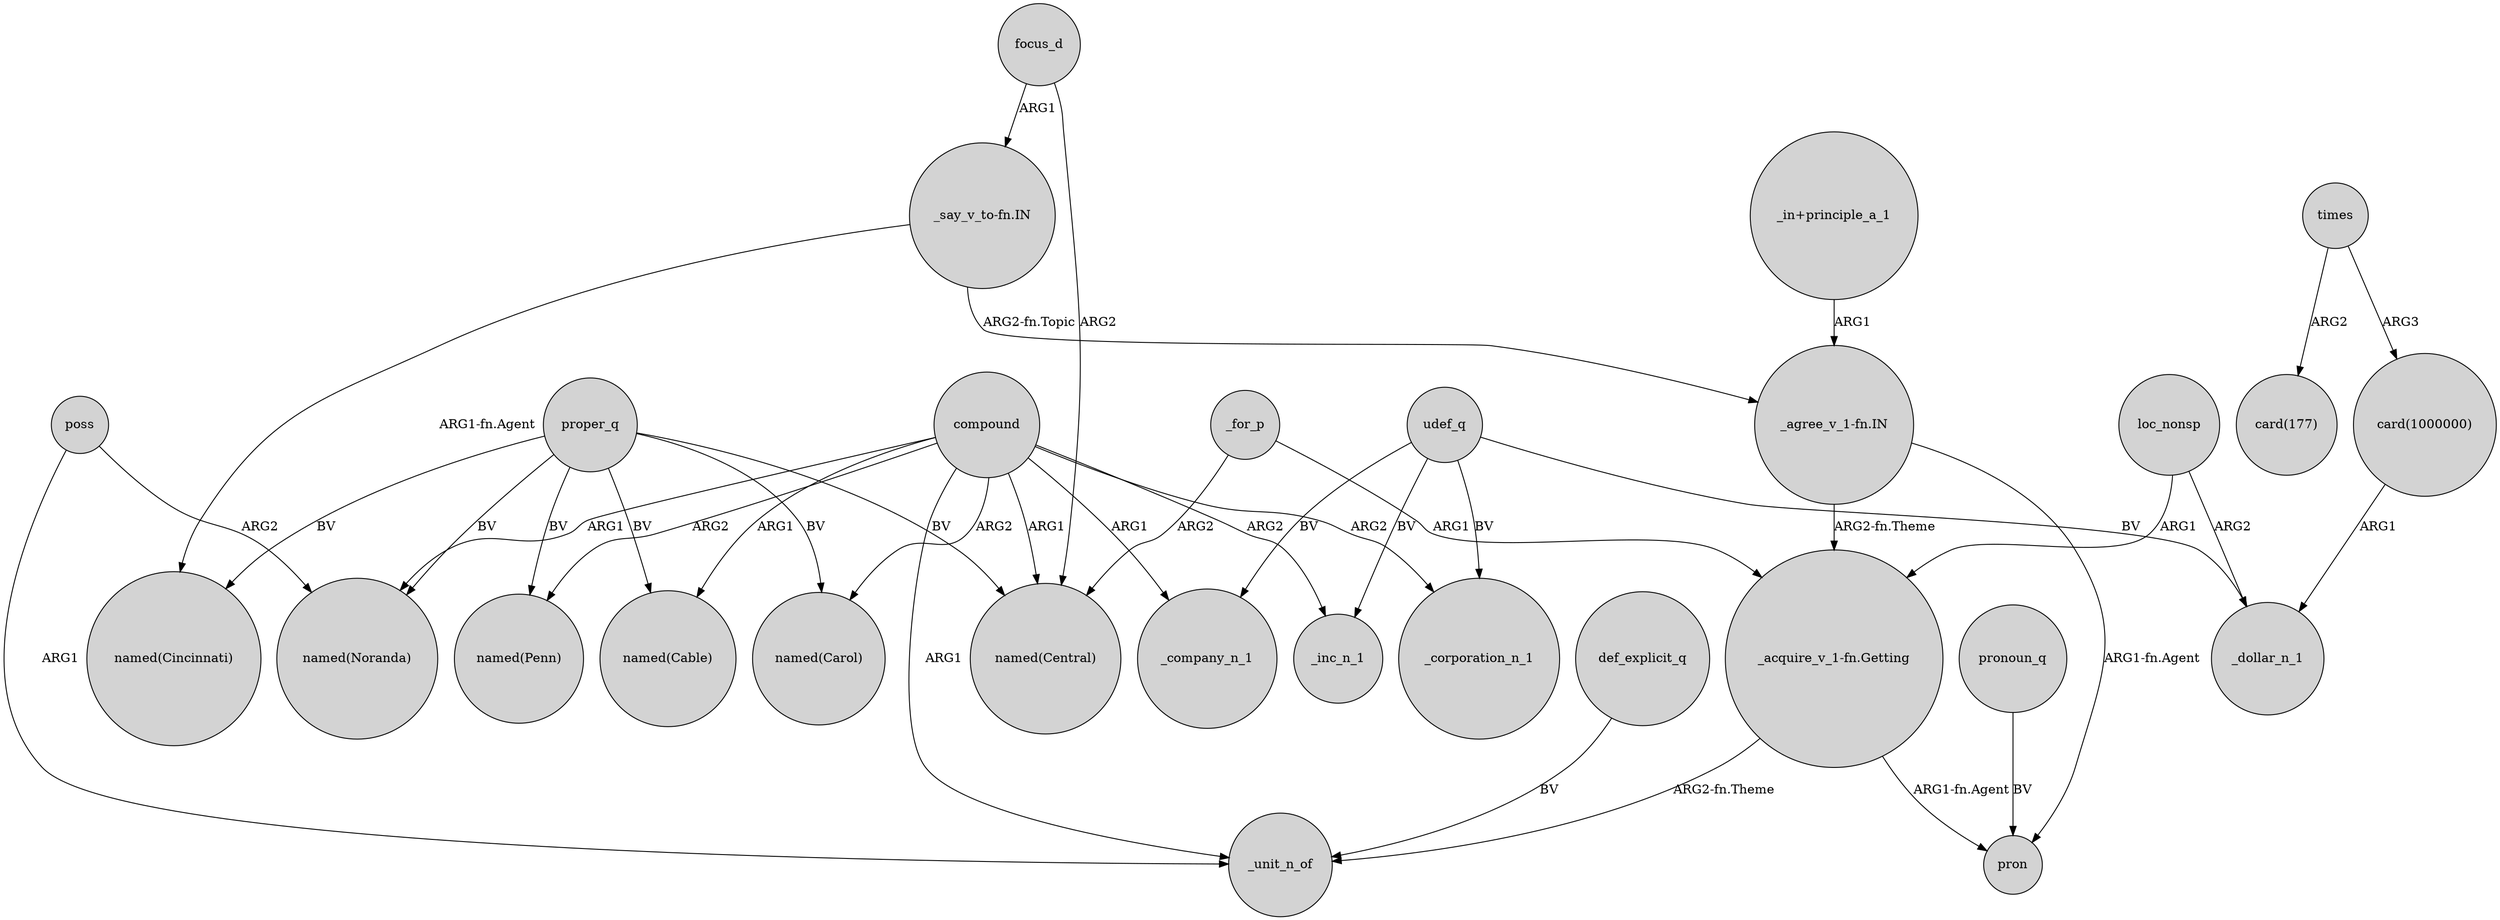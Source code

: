 digraph {
	node [shape=circle style=filled]
	poss -> "named(Noranda)" [label=ARG2]
	"_in+principle_a_1" -> "_agree_v_1-fn.IN" [label=ARG1]
	"card(1000000)" -> _dollar_n_1 [label=ARG1]
	udef_q -> _inc_n_1 [label=BV]
	times -> "card(177)" [label=ARG2]
	compound -> "named(Central)" [label=ARG1]
	def_explicit_q -> _unit_n_of [label=BV]
	compound -> _unit_n_of [label=ARG1]
	compound -> _corporation_n_1 [label=ARG2]
	"_agree_v_1-fn.IN" -> pron [label="ARG1-fn.Agent"]
	compound -> _company_n_1 [label=ARG1]
	compound -> "named(Penn)" [label=ARG2]
	_for_p -> "named(Central)" [label=ARG2]
	loc_nonsp -> _dollar_n_1 [label=ARG2]
	proper_q -> "named(Cincinnati)" [label=BV]
	"_say_v_to-fn.IN" -> "_agree_v_1-fn.IN" [label="ARG2-fn.Topic"]
	"_acquire_v_1-fn.Getting" -> _unit_n_of [label="ARG2-fn.Theme"]
	proper_q -> "named(Carol)" [label=BV]
	compound -> "named(Noranda)" [label=ARG1]
	"_acquire_v_1-fn.Getting" -> pron [label="ARG1-fn.Agent"]
	"_agree_v_1-fn.IN" -> "_acquire_v_1-fn.Getting" [label="ARG2-fn.Theme"]
	_for_p -> "_acquire_v_1-fn.Getting" [label=ARG1]
	pronoun_q -> pron [label=BV]
	udef_q -> _corporation_n_1 [label=BV]
	focus_d -> "named(Central)" [label=ARG2]
	compound -> "named(Cable)" [label=ARG1]
	poss -> _unit_n_of [label=ARG1]
	proper_q -> "named(Cable)" [label=BV]
	times -> "card(1000000)" [label=ARG3]
	loc_nonsp -> "_acquire_v_1-fn.Getting" [label=ARG1]
	proper_q -> "named(Central)" [label=BV]
	proper_q -> "named(Noranda)" [label=BV]
	"_say_v_to-fn.IN" -> "named(Cincinnati)" [label="ARG1-fn.Agent"]
	compound -> "named(Carol)" [label=ARG2]
	compound -> _inc_n_1 [label=ARG2]
	udef_q -> _company_n_1 [label=BV]
	udef_q -> _dollar_n_1 [label=BV]
	focus_d -> "_say_v_to-fn.IN" [label=ARG1]
	proper_q -> "named(Penn)" [label=BV]
}

